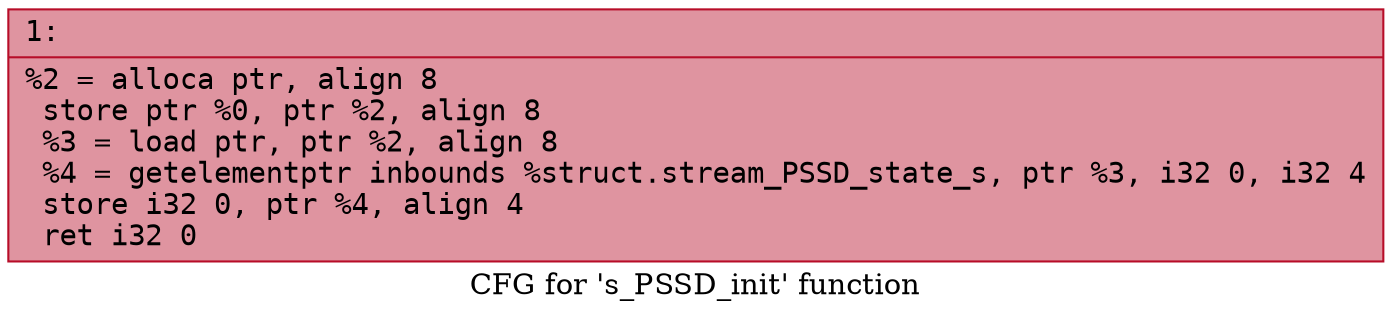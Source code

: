 digraph "CFG for 's_PSSD_init' function" {
	label="CFG for 's_PSSD_init' function";

	Node0x6000012db6b0 [shape=record,color="#b70d28ff", style=filled, fillcolor="#b70d2870" fontname="Courier",label="{1:\l|  %2 = alloca ptr, align 8\l  store ptr %0, ptr %2, align 8\l  %3 = load ptr, ptr %2, align 8\l  %4 = getelementptr inbounds %struct.stream_PSSD_state_s, ptr %3, i32 0, i32 4\l  store i32 0, ptr %4, align 4\l  ret i32 0\l}"];
}
